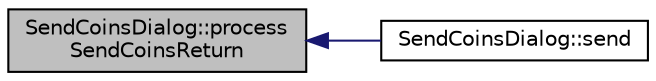 digraph "SendCoinsDialog::processSendCoinsReturn"
{
  edge [fontname="Helvetica",fontsize="10",labelfontname="Helvetica",labelfontsize="10"];
  node [fontname="Helvetica",fontsize="10",shape=record];
  rankdir="LR";
  Node550 [label="SendCoinsDialog::process\lSendCoinsReturn",height=0.2,width=0.4,color="black", fillcolor="grey75", style="filled", fontcolor="black"];
  Node550 -> Node551 [dir="back",color="midnightblue",fontsize="10",style="solid",fontname="Helvetica"];
  Node551 [label="SendCoinsDialog::send",height=0.2,width=0.4,color="black", fillcolor="white", style="filled",URL="$class_send_coins_dialog.html#afd8d436a16ea7dba1276e8fdfdc8b2d3"];
}

